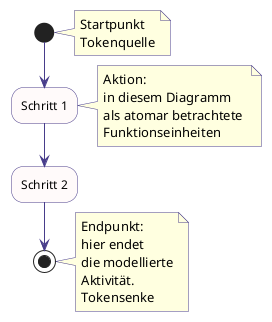 @startuml
skinparam DefaultFontName "Lucida Sans Typewriter"

skinparam Activity{
    BackgroundColor snow
    BorderColor DarkSlateBlue
    DiamondBackgroundColor ghostwhite
    DiamondBorderColor DarkSlateBlue

}
skinparam Note{
    BorderColor DarkSlateBlue
    BackgroundColor LightYellow
}

skinparam ArrowColor DarkSlateBlue



start
note right 
	Startpunkt
	Tokenquelle
end note
:Schritt 1;
note right
	Aktion: 
	in diesem Diagramm 
	als atomar betrachtete 
	Funktionseinheiten
end note
:Schritt 2;
stop
note right 
	Endpunkt:
	hier endet 
	die modellierte
	Aktivität.
	Tokensenke
end note

@enduml
